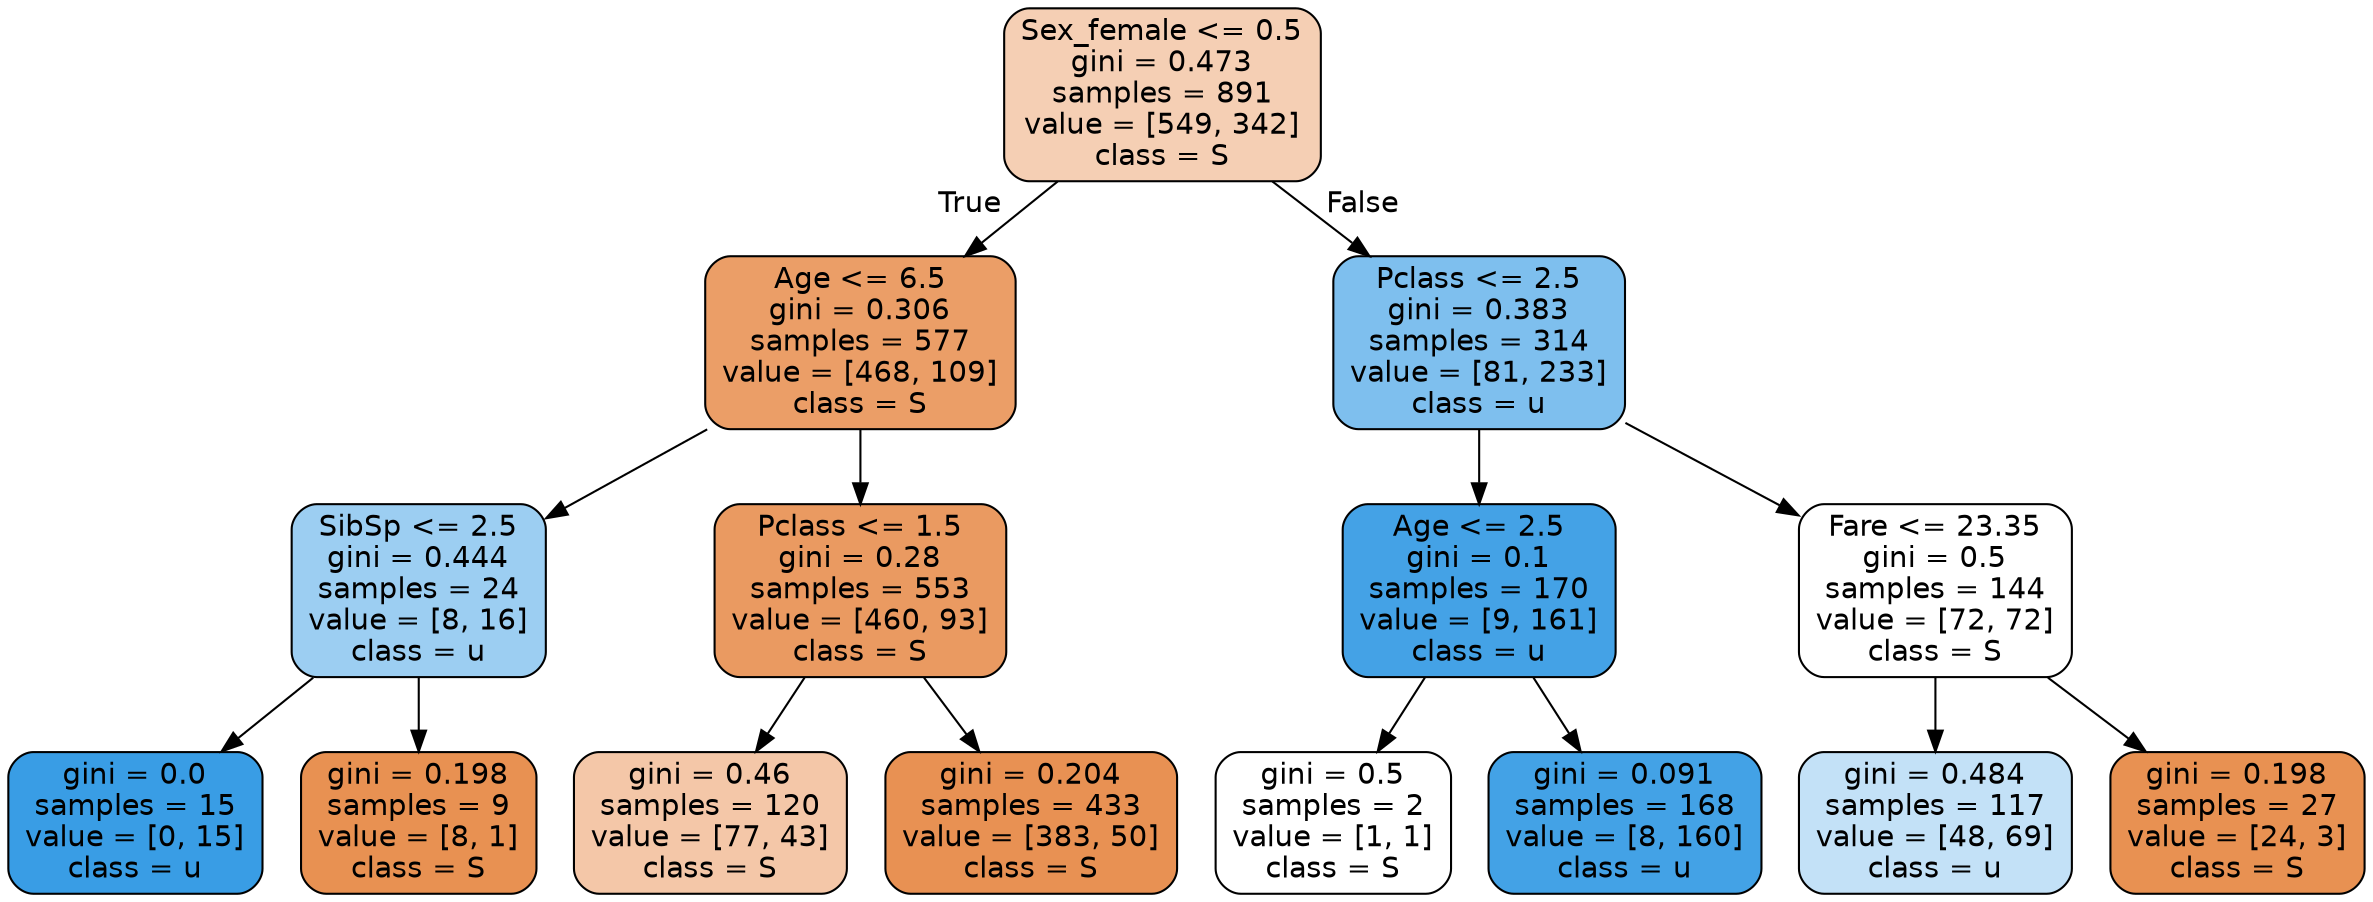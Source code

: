 digraph Tree {
node [shape=box, style="filled, rounded", color="black", fontname=helvetica] ;
edge [fontname=helvetica] ;
0 [label="Sex_female <= 0.5\ngini = 0.473\nsamples = 891\nvalue = [549, 342]\nclass = S", fillcolor="#f5cfb4"] ;
1 [label="Age <= 6.5\ngini = 0.306\nsamples = 577\nvalue = [468, 109]\nclass = S", fillcolor="#eb9e67"] ;
0 -> 1 [labeldistance=2.5, labelangle=45, headlabel="True"] ;
2 [label="SibSp <= 2.5\ngini = 0.444\nsamples = 24\nvalue = [8, 16]\nclass = u", fillcolor="#9ccef2"] ;
1 -> 2 ;
3 [label="gini = 0.0\nsamples = 15\nvalue = [0, 15]\nclass = u", fillcolor="#399de5"] ;
2 -> 3 ;
4 [label="gini = 0.198\nsamples = 9\nvalue = [8, 1]\nclass = S", fillcolor="#e89152"] ;
2 -> 4 ;
5 [label="Pclass <= 1.5\ngini = 0.28\nsamples = 553\nvalue = [460, 93]\nclass = S", fillcolor="#ea9a61"] ;
1 -> 5 ;
6 [label="gini = 0.46\nsamples = 120\nvalue = [77, 43]\nclass = S", fillcolor="#f4c7a8"] ;
5 -> 6 ;
7 [label="gini = 0.204\nsamples = 433\nvalue = [383, 50]\nclass = S", fillcolor="#e89153"] ;
5 -> 7 ;
8 [label="Pclass <= 2.5\ngini = 0.383\nsamples = 314\nvalue = [81, 233]\nclass = u", fillcolor="#7ebfee"] ;
0 -> 8 [labeldistance=2.5, labelangle=-45, headlabel="False"] ;
9 [label="Age <= 2.5\ngini = 0.1\nsamples = 170\nvalue = [9, 161]\nclass = u", fillcolor="#44a2e6"] ;
8 -> 9 ;
10 [label="gini = 0.5\nsamples = 2\nvalue = [1, 1]\nclass = S", fillcolor="#ffffff"] ;
9 -> 10 ;
11 [label="gini = 0.091\nsamples = 168\nvalue = [8, 160]\nclass = u", fillcolor="#43a2e6"] ;
9 -> 11 ;
12 [label="Fare <= 23.35\ngini = 0.5\nsamples = 144\nvalue = [72, 72]\nclass = S", fillcolor="#ffffff"] ;
8 -> 12 ;
13 [label="gini = 0.484\nsamples = 117\nvalue = [48, 69]\nclass = u", fillcolor="#c3e1f7"] ;
12 -> 13 ;
14 [label="gini = 0.198\nsamples = 27\nvalue = [24, 3]\nclass = S", fillcolor="#e89152"] ;
12 -> 14 ;
}